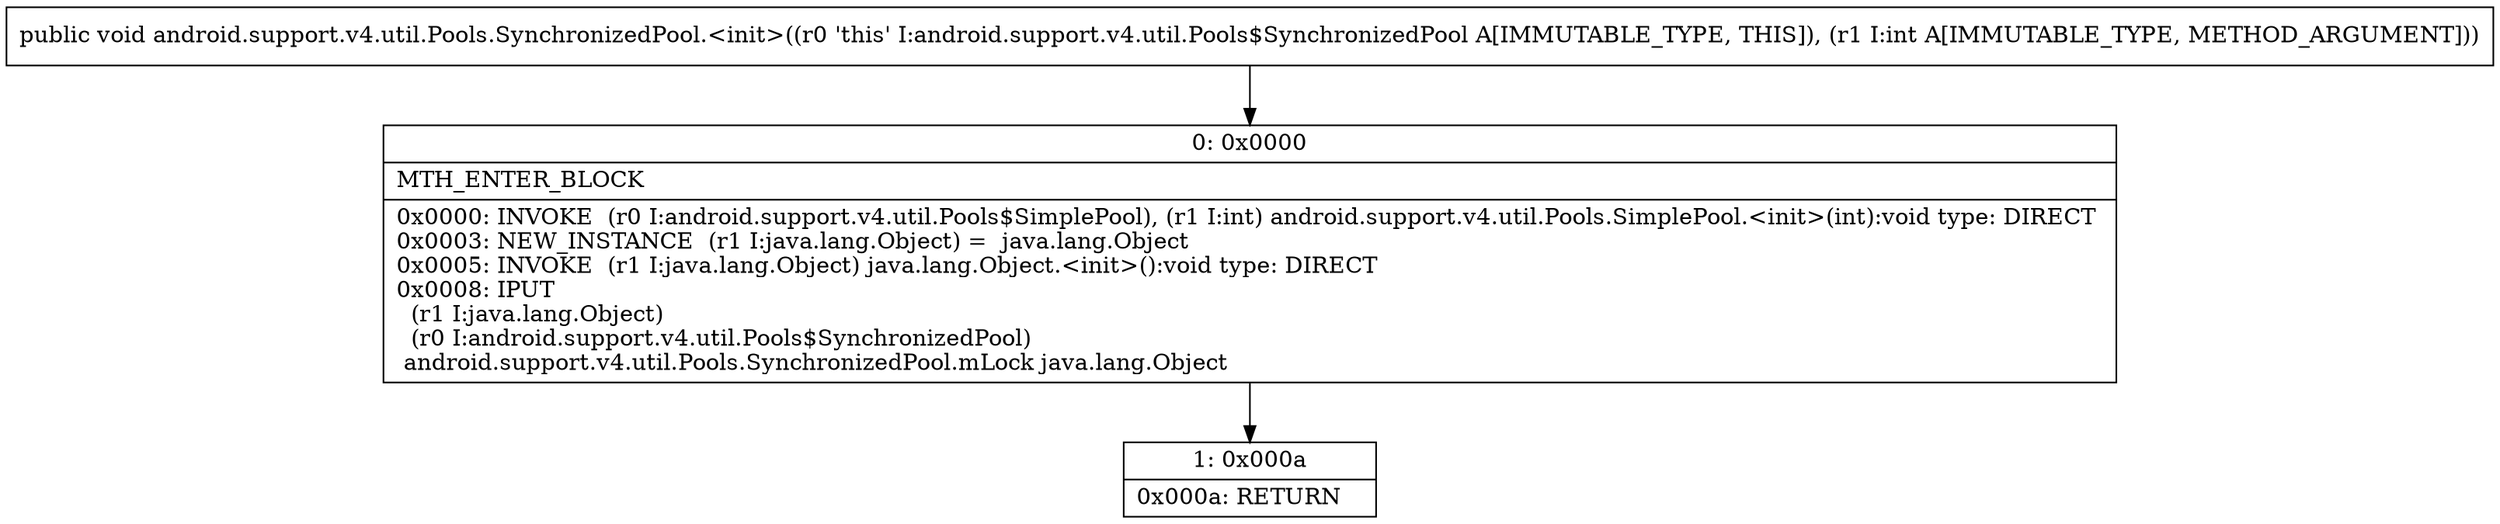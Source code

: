digraph "CFG forandroid.support.v4.util.Pools.SynchronizedPool.\<init\>(I)V" {
Node_0 [shape=record,label="{0\:\ 0x0000|MTH_ENTER_BLOCK\l|0x0000: INVOKE  (r0 I:android.support.v4.util.Pools$SimplePool), (r1 I:int) android.support.v4.util.Pools.SimplePool.\<init\>(int):void type: DIRECT \l0x0003: NEW_INSTANCE  (r1 I:java.lang.Object) =  java.lang.Object \l0x0005: INVOKE  (r1 I:java.lang.Object) java.lang.Object.\<init\>():void type: DIRECT \l0x0008: IPUT  \l  (r1 I:java.lang.Object)\l  (r0 I:android.support.v4.util.Pools$SynchronizedPool)\l android.support.v4.util.Pools.SynchronizedPool.mLock java.lang.Object \l}"];
Node_1 [shape=record,label="{1\:\ 0x000a|0x000a: RETURN   \l}"];
MethodNode[shape=record,label="{public void android.support.v4.util.Pools.SynchronizedPool.\<init\>((r0 'this' I:android.support.v4.util.Pools$SynchronizedPool A[IMMUTABLE_TYPE, THIS]), (r1 I:int A[IMMUTABLE_TYPE, METHOD_ARGUMENT])) }"];
MethodNode -> Node_0;
Node_0 -> Node_1;
}

